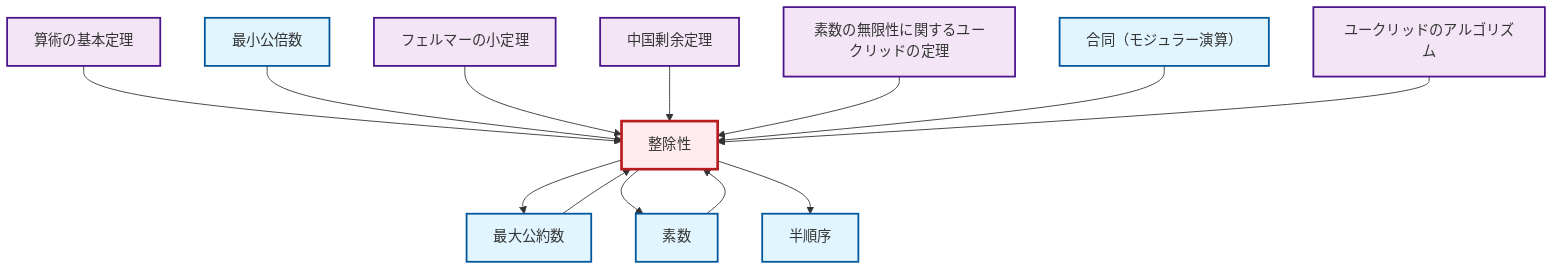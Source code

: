 graph TD
    classDef definition fill:#e1f5fe,stroke:#01579b,stroke-width:2px
    classDef theorem fill:#f3e5f5,stroke:#4a148c,stroke-width:2px
    classDef axiom fill:#fff3e0,stroke:#e65100,stroke-width:2px
    classDef example fill:#e8f5e9,stroke:#1b5e20,stroke-width:2px
    classDef current fill:#ffebee,stroke:#b71c1c,stroke-width:3px
    def-partial-order["半順序"]:::definition
    thm-fermat-little["フェルマーの小定理"]:::theorem
    def-gcd["最大公約数"]:::definition
    def-congruence["合同（モジュラー演算）"]:::definition
    thm-chinese-remainder["中国剰余定理"]:::theorem
    def-divisibility["整除性"]:::definition
    def-lcm["最小公倍数"]:::definition
    thm-euclid-infinitude-primes["素数の無限性に関するユークリッドの定理"]:::theorem
    thm-fundamental-arithmetic["算術の基本定理"]:::theorem
    thm-euclidean-algorithm["ユークリッドのアルゴリズム"]:::theorem
    def-prime["素数"]:::definition
    def-prime --> def-divisibility
    thm-fundamental-arithmetic --> def-divisibility
    def-lcm --> def-divisibility
    def-divisibility --> def-gcd
    def-divisibility --> def-prime
    thm-fermat-little --> def-divisibility
    thm-chinese-remainder --> def-divisibility
    thm-euclid-infinitude-primes --> def-divisibility
    def-congruence --> def-divisibility
    thm-euclidean-algorithm --> def-divisibility
    def-gcd --> def-divisibility
    def-divisibility --> def-partial-order
    class def-divisibility current